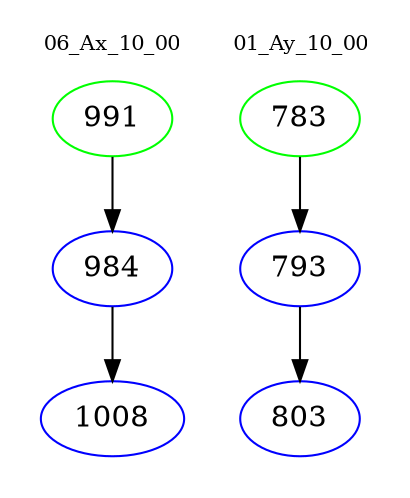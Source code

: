 digraph{
subgraph cluster_0 {
color = white
label = "06_Ax_10_00";
fontsize=10;
T0_991 [label="991", color="green"]
T0_991 -> T0_984 [color="black"]
T0_984 [label="984", color="blue"]
T0_984 -> T0_1008 [color="black"]
T0_1008 [label="1008", color="blue"]
}
subgraph cluster_1 {
color = white
label = "01_Ay_10_00";
fontsize=10;
T1_783 [label="783", color="green"]
T1_783 -> T1_793 [color="black"]
T1_793 [label="793", color="blue"]
T1_793 -> T1_803 [color="black"]
T1_803 [label="803", color="blue"]
}
}
